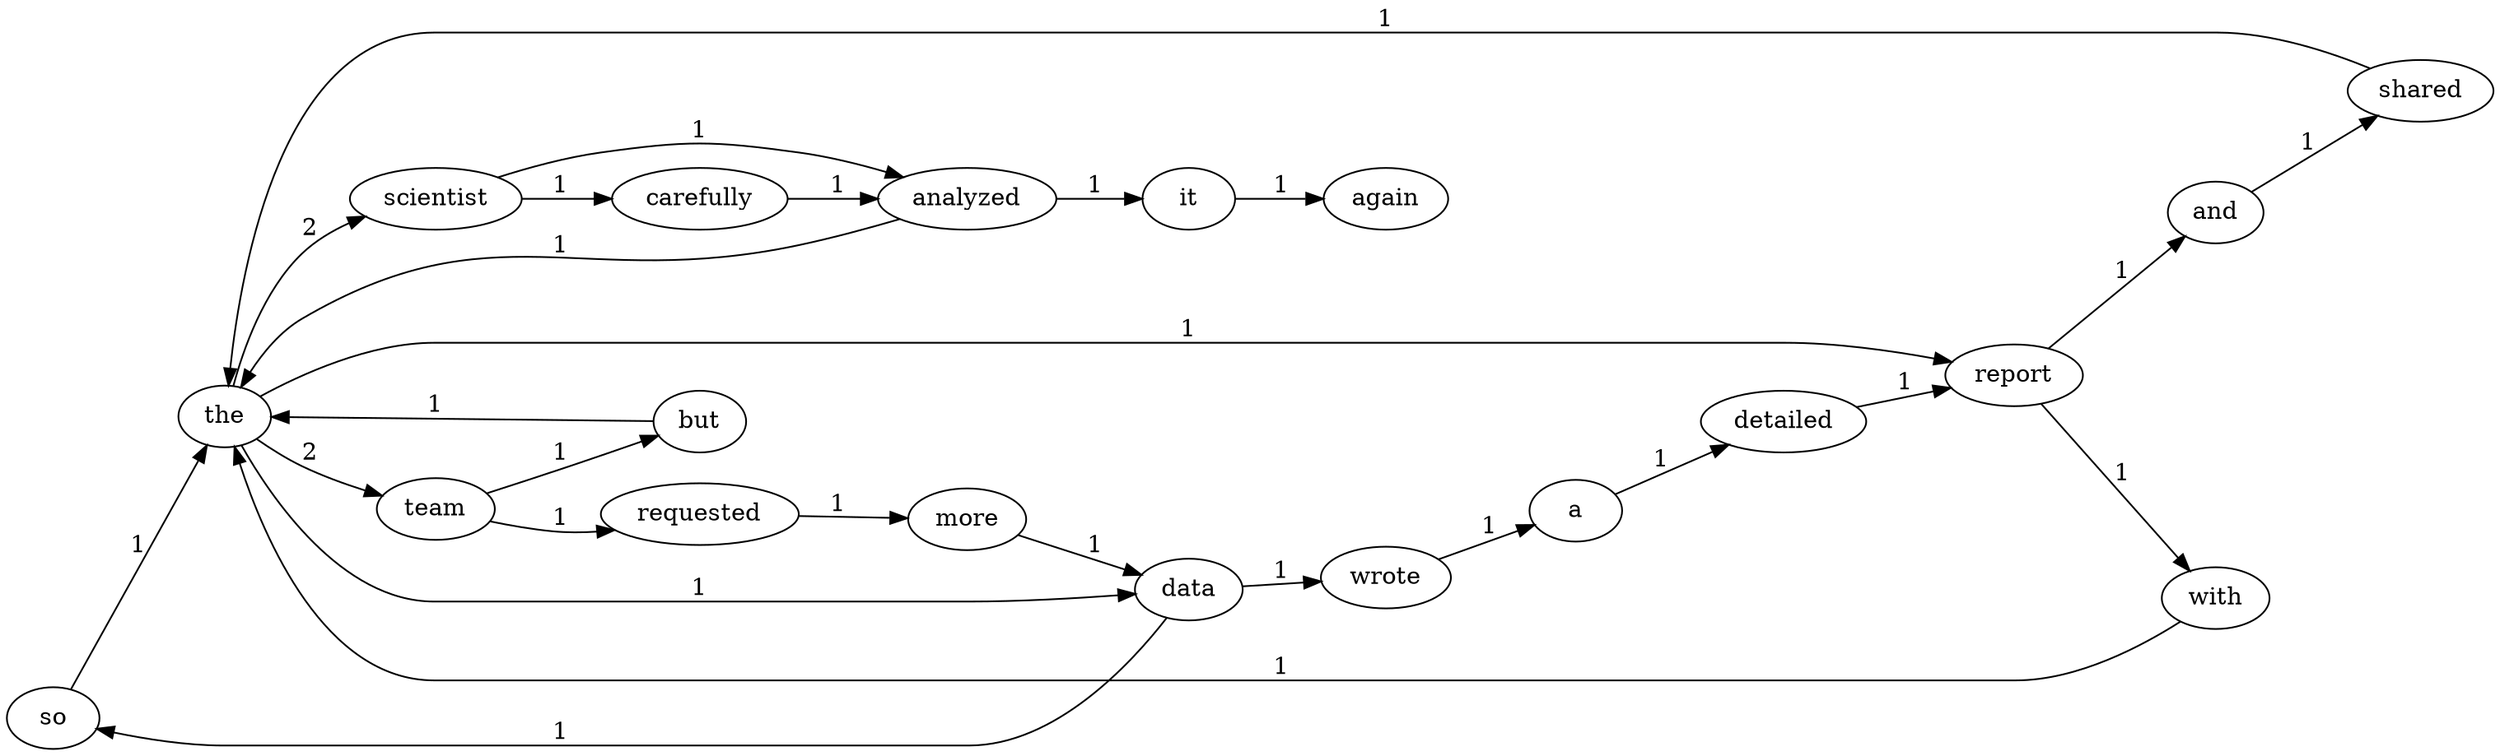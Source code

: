 digraph G {
  rankdir=LR;
  "so" -> "the" [label="1"];
  "it" -> "again" [label="1"];
  "but" -> "the" [label="1"];
  "requested" -> "more" [label="1"];
  "the" -> "team" [label="2"];
  "the" -> "report" [label="1"];
  "the" -> "data" [label="1"];
  "the" -> "scientist" [label="2"];
  "scientist" -> "analyzed" [label="1"];
  "scientist" -> "carefully" [label="1"];
  "analyzed" -> "it" [label="1"];
  "analyzed" -> "the" [label="1"];
  "wrote" -> "a" [label="1"];
  "carefully" -> "analyzed" [label="1"];
  "team" -> "requested" [label="1"];
  "team" -> "but" [label="1"];
  "data" -> "so" [label="1"];
  "data" -> "wrote" [label="1"];
  "more" -> "data" [label="1"];
  "a" -> "detailed" [label="1"];
  "detailed" -> "report" [label="1"];
  "with" -> "the" [label="1"];
  "and" -> "shared" [label="1"];
  "report" -> "with" [label="1"];
  "report" -> "and" [label="1"];
  "shared" -> "the" [label="1"];
}
